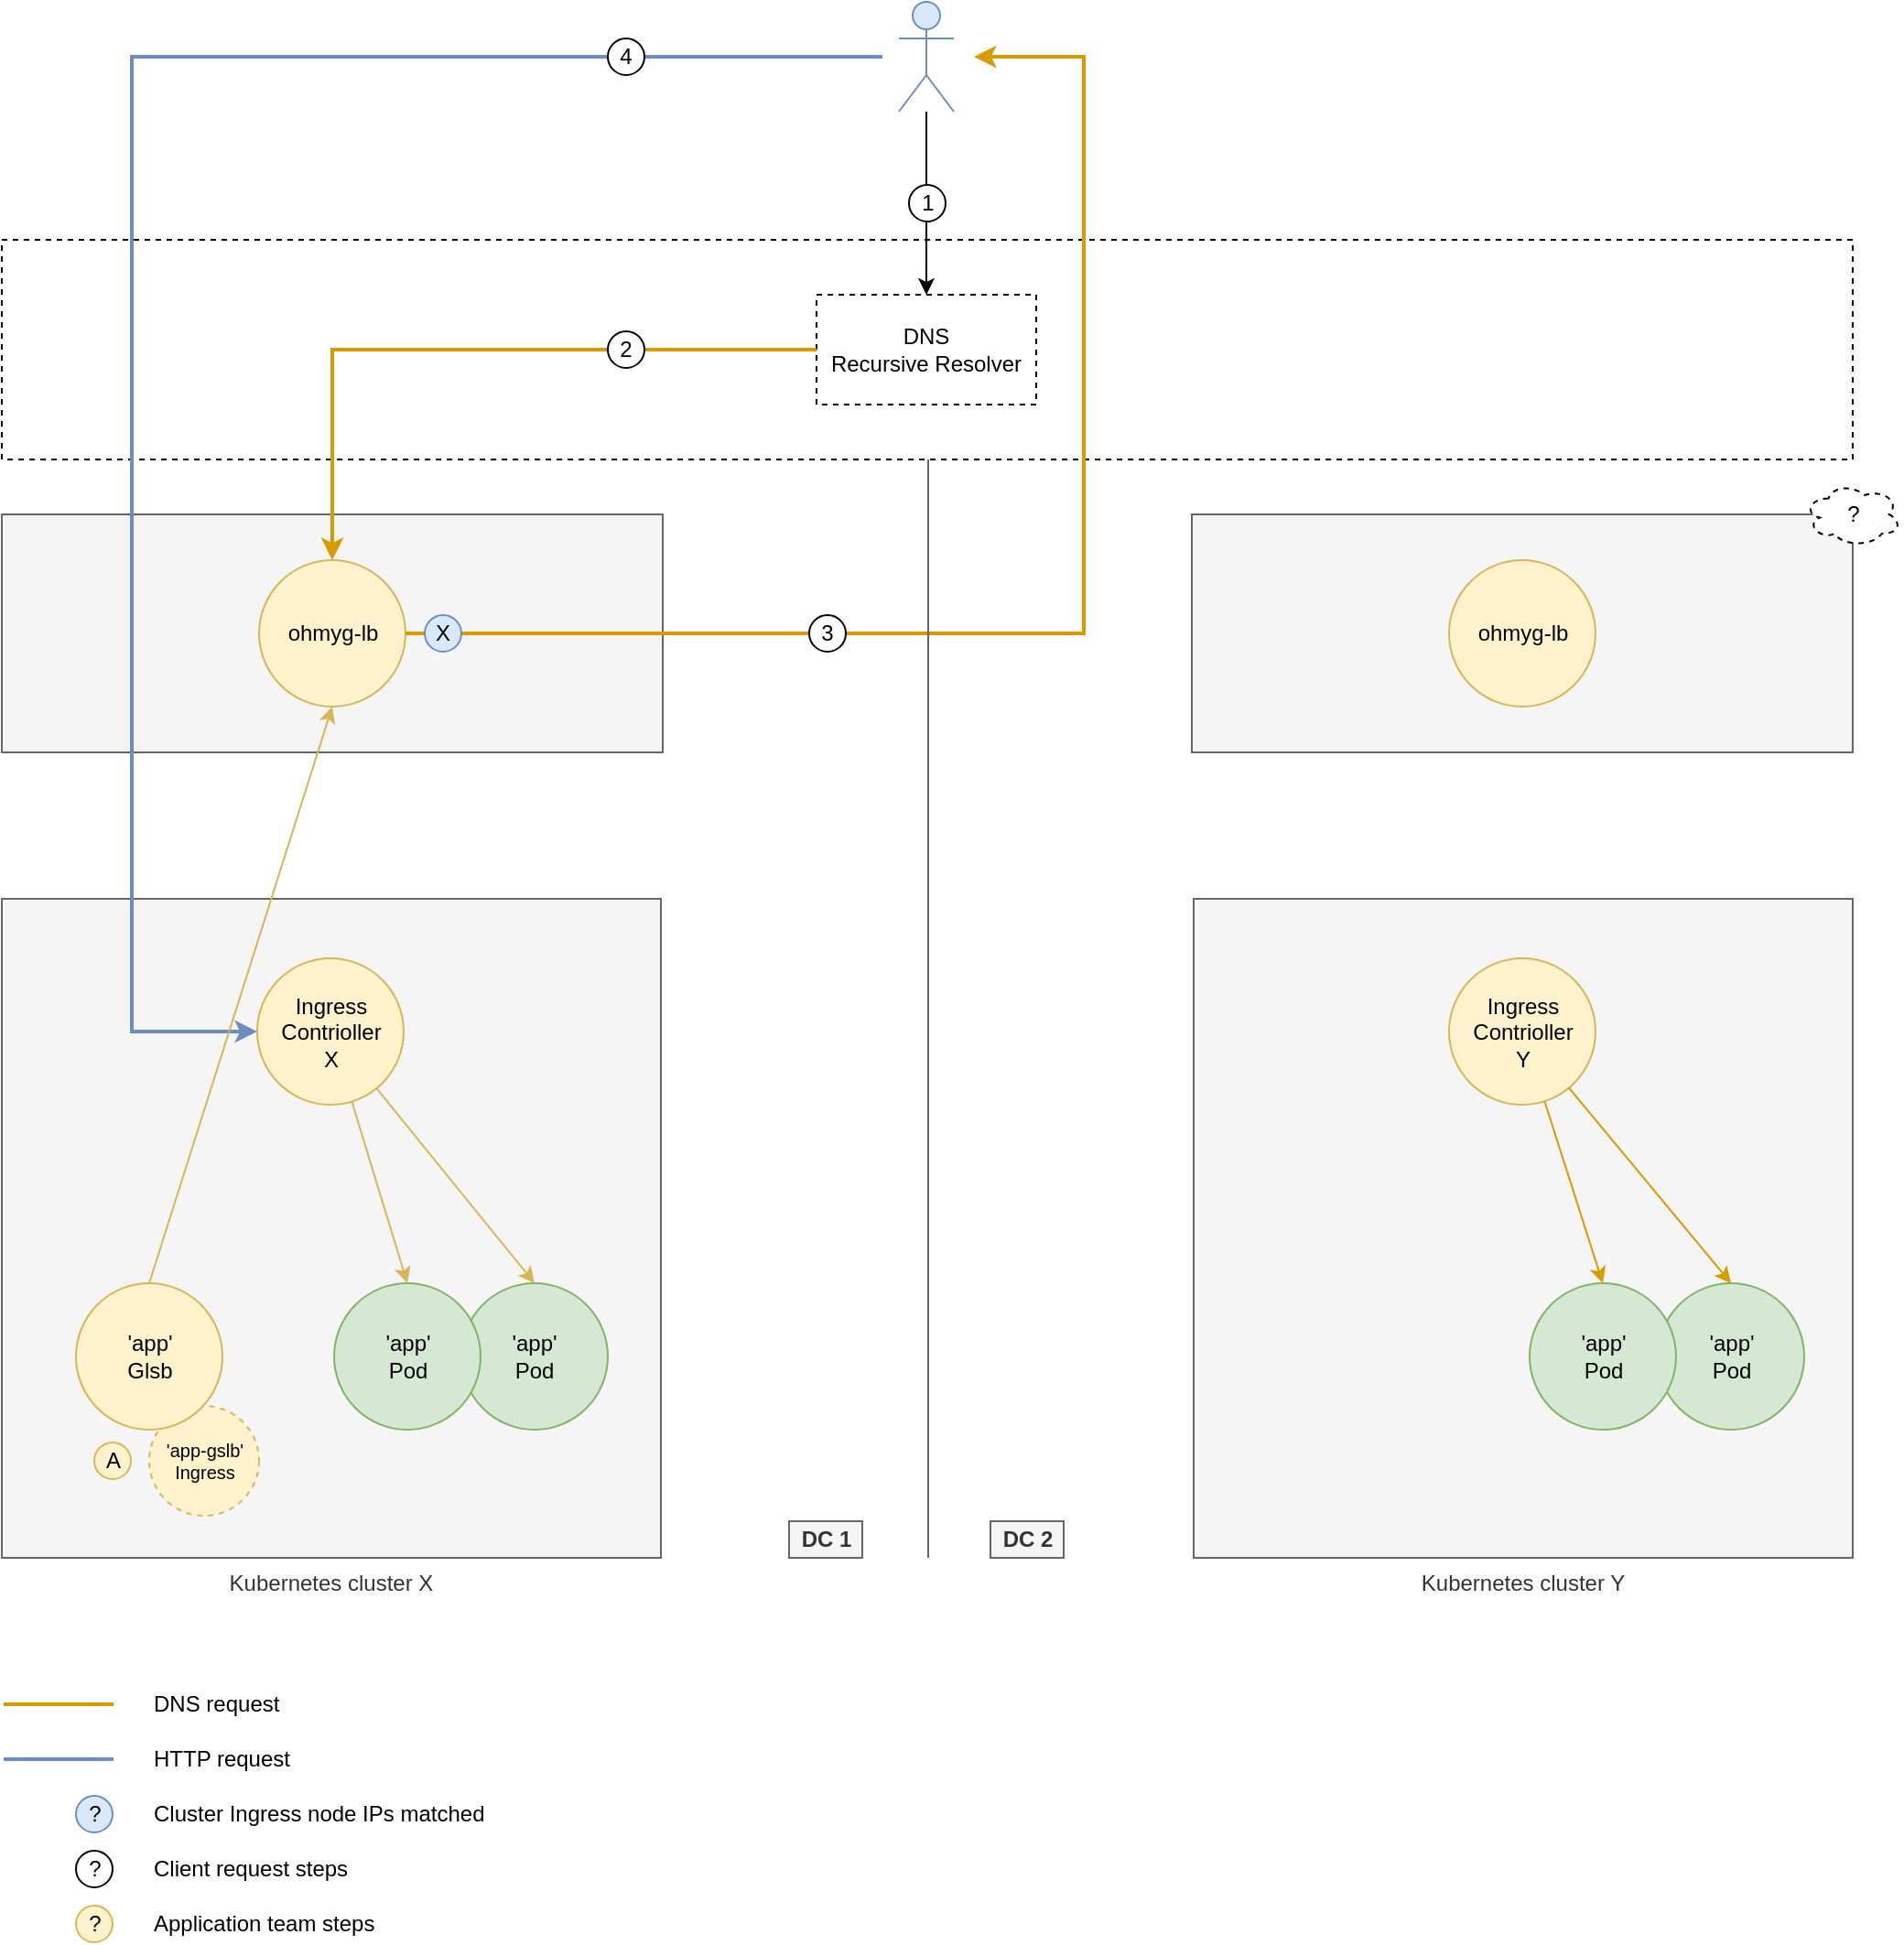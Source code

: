 <mxfile version="12.2.2" type="device" pages="1"><diagram id="m2snNibHVOgX9IZcK9sQ" name="Page-1"><mxGraphModel dx="1316" dy="1034" grid="1" gridSize="10" guides="1" tooltips="1" connect="1" arrows="1" fold="1" page="1" pageScale="1" pageWidth="1654" pageHeight="1169" math="0" shadow="0"><root><mxCell id="0"/><mxCell id="1" parent="0"/><mxCell id="61hh7ba79Ea8MjFy1BD7-10" value="" style="rounded=0;whiteSpace=wrap;html=1;dashed=1;" parent="1" vertex="1"><mxGeometry x="79" y="160" width="1011" height="120" as="geometry"/></mxCell><mxCell id="61hh7ba79Ea8MjFy1BD7-31" style="edgeStyle=orthogonalEdgeStyle;rounded=0;orthogonalLoop=1;jettySize=auto;html=1;entryX=0.5;entryY=0;entryDx=0;entryDy=0;" parent="1" source="61hh7ba79Ea8MjFy1BD7-11" target="61hh7ba79Ea8MjFy1BD7-8" edge="1"><mxGeometry relative="1" as="geometry"/></mxCell><mxCell id="61hh7ba79Ea8MjFy1BD7-11" value="" style="shape=umlActor;verticalLabelPosition=bottom;labelBackgroundColor=#ffffff;verticalAlign=top;html=1;outlineConnect=0;fillColor=#dae8fc;strokeColor=#6c8ebf;" parent="1" vertex="1"><mxGeometry x="569" y="30" width="30" height="60" as="geometry"/></mxCell><mxCell id="61hh7ba79Ea8MjFy1BD7-8" value="DNS&lt;br&gt;Recursive Resolver" style="rounded=0;whiteSpace=wrap;html=1;dashed=1;" parent="1" vertex="1"><mxGeometry x="524" y="190" width="120" height="60" as="geometry"/></mxCell><mxCell id="61hh7ba79Ea8MjFy1BD7-17" value="1" style="ellipse;whiteSpace=wrap;html=1;aspect=fixed;" parent="1" vertex="1"><mxGeometry x="574.5" y="130" width="20" height="20" as="geometry"/></mxCell><mxCell id="61hh7ba79Ea8MjFy1BD7-23" value="Kubernetes cluster X" style="rounded=0;whiteSpace=wrap;html=1;fillColor=#f5f5f5;strokeColor=#666666;fontColor=#333333;labelPosition=center;verticalLabelPosition=bottom;align=center;verticalAlign=top;" parent="1" vertex="1"><mxGeometry x="79" y="520" width="360" height="360" as="geometry"/></mxCell><mxCell id="61hh7ba79Ea8MjFy1BD7-4" value="Ingress Contrioller&lt;br&gt;X" style="ellipse;whiteSpace=wrap;html=1;aspect=fixed;fillColor=#fff2cc;strokeColor=#d6b656;" parent="1" vertex="1"><mxGeometry x="218.5" y="552.5" width="80" height="80" as="geometry"/></mxCell><mxCell id="61hh7ba79Ea8MjFy1BD7-5" value="'app'&lt;br&gt;Pod" style="ellipse;whiteSpace=wrap;html=1;aspect=fixed;fillColor=#d5e8d4;strokeColor=#82b366;" parent="1" vertex="1"><mxGeometry x="330" y="730" width="80" height="80" as="geometry"/></mxCell><mxCell id="61hh7ba79Ea8MjFy1BD7-47" style="edgeStyle=none;rounded=0;orthogonalLoop=1;jettySize=auto;html=1;entryX=0.5;entryY=0;entryDx=0;entryDy=0;fillColor=#fff2cc;strokeColor=#d6b656;" parent="1" source="61hh7ba79Ea8MjFy1BD7-4" target="61hh7ba79Ea8MjFy1BD7-5" edge="1"><mxGeometry relative="1" as="geometry"/></mxCell><mxCell id="61hh7ba79Ea8MjFy1BD7-6" value="'app'&lt;br&gt;Pod" style="ellipse;whiteSpace=wrap;html=1;aspect=fixed;fillColor=#d5e8d4;strokeColor=#82b366;" parent="1" vertex="1"><mxGeometry x="260.5" y="730" width="80" height="80" as="geometry"/></mxCell><mxCell id="61hh7ba79Ea8MjFy1BD7-46" style="rounded=0;orthogonalLoop=1;jettySize=auto;html=1;entryX=0.5;entryY=0;entryDx=0;entryDy=0;fillColor=#fff2cc;strokeColor=#d6b656;" parent="1" source="61hh7ba79Ea8MjFy1BD7-4" target="61hh7ba79Ea8MjFy1BD7-6" edge="1"><mxGeometry relative="1" as="geometry"/></mxCell><mxCell id="61hh7ba79Ea8MjFy1BD7-24" value="" style="rounded=0;whiteSpace=wrap;html=1;fillColor=#f5f5f5;strokeColor=#666666;fontColor=#333333;" parent="1" vertex="1"><mxGeometry x="79" y="310" width="361" height="130" as="geometry"/></mxCell><mxCell id="61hh7ba79Ea8MjFy1BD7-25" value="ohmyg-lb" style="ellipse;whiteSpace=wrap;html=1;aspect=fixed;fillColor=#fff2cc;strokeColor=#d6b656;" parent="1" vertex="1"><mxGeometry x="219.5" y="335" width="80" height="80" as="geometry"/></mxCell><mxCell id="61hh7ba79Ea8MjFy1BD7-58" style="edgeStyle=none;rounded=0;orthogonalLoop=1;jettySize=auto;html=1;exitX=1;exitY=0.5;exitDx=0;exitDy=0;dashed=1;" parent="1" source="61hh7ba79Ea8MjFy1BD7-24" target="61hh7ba79Ea8MjFy1BD7-24" edge="1"><mxGeometry relative="1" as="geometry"/></mxCell><mxCell id="61hh7ba79Ea8MjFy1BD7-68" value="z" style="rounded=0;whiteSpace=wrap;html=1;fillColor=#f5f5f5;strokeColor=#666666;fontColor=#333333;" parent="1" vertex="1"><mxGeometry x="729" y="310" width="361" height="130" as="geometry"/></mxCell><mxCell id="61hh7ba79Ea8MjFy1BD7-69" value="ohmyg-lb" style="ellipse;whiteSpace=wrap;html=1;aspect=fixed;fillColor=#fff2cc;strokeColor=#d6b656;" parent="1" vertex="1"><mxGeometry x="869.5" y="335" width="80" height="80" as="geometry"/></mxCell><mxCell id="61hh7ba79Ea8MjFy1BD7-43" style="edgeStyle=orthogonalEdgeStyle;rounded=0;orthogonalLoop=1;jettySize=auto;html=1;entryX=0;entryY=0.5;entryDx=0;entryDy=0;fillColor=#dae8fc;strokeColor=#6c8ebf;strokeWidth=2;" parent="1" target="61hh7ba79Ea8MjFy1BD7-4" edge="1"><mxGeometry relative="1" as="geometry"><mxPoint x="560" y="60" as="sourcePoint"/><Array as="points"><mxPoint x="150" y="60"/><mxPoint x="150" y="593"/></Array></mxGeometry></mxCell><mxCell id="61hh7ba79Ea8MjFy1BD7-35" style="edgeStyle=orthogonalEdgeStyle;rounded=0;orthogonalLoop=1;jettySize=auto;html=1;exitX=1;exitY=0.5;exitDx=0;exitDy=0;fillColor=#ffe6cc;strokeColor=#d79b00;strokeWidth=2;" parent="1" source="61hh7ba79Ea8MjFy1BD7-25" edge="1"><mxGeometry relative="1" as="geometry"><mxPoint x="363.999" y="375.333" as="sourcePoint"/><mxPoint x="610" y="60" as="targetPoint"/><Array as="points"><mxPoint x="670" y="375"/><mxPoint x="670" y="60"/></Array></mxGeometry></mxCell><mxCell id="61hh7ba79Ea8MjFy1BD7-26" style="edgeStyle=orthogonalEdgeStyle;rounded=0;orthogonalLoop=1;jettySize=auto;html=1;entryX=0.5;entryY=0;entryDx=0;entryDy=0;fillColor=#ffe6cc;strokeColor=#d79b00;strokeWidth=2;" parent="1" source="61hh7ba79Ea8MjFy1BD7-8" target="61hh7ba79Ea8MjFy1BD7-25" edge="1"><mxGeometry relative="1" as="geometry"><mxPoint x="305" y="333" as="targetPoint"/><Array as="points"><mxPoint x="260" y="220"/></Array></mxGeometry></mxCell><mxCell id="61hh7ba79Ea8MjFy1BD7-27" value="2" style="ellipse;whiteSpace=wrap;html=1;aspect=fixed;fillColor=#FFFFFF;" parent="1" vertex="1"><mxGeometry x="410" y="210" width="20" height="20" as="geometry"/></mxCell><mxCell id="61hh7ba79Ea8MjFy1BD7-44" value="4" style="ellipse;whiteSpace=wrap;html=1;aspect=fixed;fillColor=#FFFFFF;" parent="1" vertex="1"><mxGeometry x="410" y="50" width="20" height="20" as="geometry"/></mxCell><mxCell id="61hh7ba79Ea8MjFy1BD7-76" value="" style="endArrow=none;html=1;strokeWidth=1;fillColor=#f5f5f5;strokeColor=#666666;rounded=0;" parent="1" edge="1"><mxGeometry width="50" height="50" relative="1" as="geometry"><mxPoint x="585" y="880" as="sourcePoint"/><mxPoint x="585" y="280" as="targetPoint"/></mxGeometry></mxCell><mxCell id="61hh7ba79Ea8MjFy1BD7-78" value="DC 1" style="text;html=1;resizable=0;points=[];autosize=1;align=center;verticalAlign=top;spacingTop=-4;fontStyle=1;fillColor=#f5f5f5;strokeColor=#666666;fontColor=#333333;" parent="1" vertex="1"><mxGeometry x="509" y="860" width="40" height="20" as="geometry"/></mxCell><mxCell id="61hh7ba79Ea8MjFy1BD7-79" value="DC 2" style="text;html=1;resizable=0;points=[];autosize=1;align=center;verticalAlign=top;spacingTop=-4;fontStyle=1;fillColor=#f5f5f5;strokeColor=#666666;fontColor=#333333;" parent="1" vertex="1"><mxGeometry x="619" y="860" width="40" height="20" as="geometry"/></mxCell><mxCell id="61hh7ba79Ea8MjFy1BD7-33" value="3" style="ellipse;whiteSpace=wrap;html=1;aspect=fixed;fillColor=#FFFFFF;" parent="1" vertex="1"><mxGeometry x="520" y="365" width="20" height="20" as="geometry"/></mxCell><mxCell id="-YQMj2CaUPlplHrFfP-6-13" value="?" style="ellipse;shape=cloud;whiteSpace=wrap;html=1;dashed=1;" parent="1" vertex="1"><mxGeometry x="1063.5" y="292.5" width="53" height="35" as="geometry"/></mxCell><mxCell id="-YQMj2CaUPlplHrFfP-6-36" value="A" style="ellipse;whiteSpace=wrap;html=1;aspect=fixed;fillColor=#fff2cc;strokeColor=#d6b656;" parent="1" vertex="1"><mxGeometry x="129.5" y="817" width="20" height="20" as="geometry"/></mxCell><mxCell id="-YQMj2CaUPlplHrFfP-6-37" value="'app-gslb'&lt;br style=&quot;font-size: 10px;&quot;&gt;Ingress" style="ellipse;whiteSpace=wrap;html=1;aspect=fixed;fillColor=#fff2cc;strokeColor=#d6b656;fontSize=10;dashed=1;" parent="1" vertex="1"><mxGeometry x="159.5" y="797" width="60" height="60" as="geometry"/></mxCell><mxCell id="-YQMj2CaUPlplHrFfP-6-39" style="edgeStyle=none;rounded=0;orthogonalLoop=1;jettySize=auto;html=1;exitX=0.5;exitY=0;exitDx=0;exitDy=0;entryX=0.5;entryY=1;entryDx=0;entryDy=0;strokeWidth=1;fontSize=10;fillColor=#fff2cc;strokeColor=#d6b656;" parent="1" source="-YQMj2CaUPlplHrFfP-6-29" target="61hh7ba79Ea8MjFy1BD7-25" edge="1"><mxGeometry relative="1" as="geometry"/></mxCell><mxCell id="-YQMj2CaUPlplHrFfP-6-29" value="'app'&lt;br&gt;Glsb" style="ellipse;whiteSpace=wrap;html=1;aspect=fixed;fillColor=#fff2cc;strokeColor=#d6b656;" parent="1" vertex="1"><mxGeometry x="119.5" y="730" width="80" height="80" as="geometry"/></mxCell><mxCell id="-YQMj2CaUPlplHrFfP-6-42" value="Kubernetes cluster Y" style="rounded=0;whiteSpace=wrap;html=1;fillColor=#f5f5f5;strokeColor=#666666;fontColor=#333333;labelPosition=center;verticalLabelPosition=bottom;align=center;verticalAlign=top;" parent="1" vertex="1"><mxGeometry x="730" y="520" width="360" height="360" as="geometry"/></mxCell><mxCell id="-YQMj2CaUPlplHrFfP-6-43" value="Ingress Contrioller&lt;br&gt;Y" style="ellipse;whiteSpace=wrap;html=1;aspect=fixed;fillColor=#fff2cc;strokeColor=#d6b656;" parent="1" vertex="1"><mxGeometry x="869.5" y="552.5" width="80" height="80" as="geometry"/></mxCell><mxCell id="-YQMj2CaUPlplHrFfP-6-44" value="'app'&lt;br&gt;Pod" style="ellipse;whiteSpace=wrap;html=1;aspect=fixed;fillColor=#d5e8d4;strokeColor=#82b366;" parent="1" vertex="1"><mxGeometry x="983.5" y="730" width="80" height="80" as="geometry"/></mxCell><mxCell id="-YQMj2CaUPlplHrFfP-6-45" style="edgeStyle=none;rounded=0;orthogonalLoop=1;jettySize=auto;html=1;entryX=0.5;entryY=0;entryDx=0;entryDy=0;fillColor=#ffe6cc;strokeColor=#d79b00;" parent="1" source="-YQMj2CaUPlplHrFfP-6-43" target="-YQMj2CaUPlplHrFfP-6-44" edge="1"><mxGeometry relative="1" as="geometry"/></mxCell><mxCell id="-YQMj2CaUPlplHrFfP-6-46" value="'app'&lt;br&gt;Pod" style="ellipse;whiteSpace=wrap;html=1;aspect=fixed;fillColor=#d5e8d4;strokeColor=#82b366;" parent="1" vertex="1"><mxGeometry x="913.5" y="730" width="80" height="80" as="geometry"/></mxCell><mxCell id="-YQMj2CaUPlplHrFfP-6-47" style="rounded=0;orthogonalLoop=1;jettySize=auto;html=1;entryX=0.5;entryY=0;entryDx=0;entryDy=0;fillColor=#ffe6cc;strokeColor=#d79b00;" parent="1" source="-YQMj2CaUPlplHrFfP-6-43" target="-YQMj2CaUPlplHrFfP-6-46" edge="1"><mxGeometry relative="1" as="geometry"/></mxCell><mxCell id="p5f6BSRqvIPZz9lcX4P8-1" value="X" style="ellipse;whiteSpace=wrap;html=1;aspect=fixed;fillColor=#dae8fc;strokeColor=#6c8ebf;" parent="1" vertex="1"><mxGeometry x="310" y="365" width="20" height="20" as="geometry"/></mxCell><mxCell id="ZlbpdEOetZkziZLN8NzP-3" value="" style="group" vertex="1" connectable="0" parent="1"><mxGeometry x="80" y="980" width="201" height="20" as="geometry"/></mxCell><mxCell id="ZlbpdEOetZkziZLN8NzP-1" value="" style="endArrow=none;html=1;fillColor=#dae8fc;strokeColor=#6c8ebf;strokeWidth=2;" edge="1" parent="ZlbpdEOetZkziZLN8NzP-3"><mxGeometry width="50" height="50" relative="1" as="geometry"><mxPoint y="10" as="sourcePoint"/><mxPoint x="60" y="10" as="targetPoint"/></mxGeometry></mxCell><mxCell id="ZlbpdEOetZkziZLN8NzP-2" value="HTTP request" style="text;html=1;strokeColor=none;fillColor=none;align=left;verticalAlign=middle;whiteSpace=wrap;rounded=0;" vertex="1" parent="ZlbpdEOetZkziZLN8NzP-3"><mxGeometry x="80" width="121" height="20" as="geometry"/></mxCell><mxCell id="ZlbpdEOetZkziZLN8NzP-14" value="" style="group" vertex="1" connectable="0" parent="1"><mxGeometry x="80" y="950" width="201" height="20" as="geometry"/></mxCell><mxCell id="ZlbpdEOetZkziZLN8NzP-5" value="" style="endArrow=none;html=1;fillColor=#ffe6cc;strokeColor=#d79b00;strokeWidth=2;" edge="1" parent="ZlbpdEOetZkziZLN8NzP-14"><mxGeometry width="50" height="50" relative="1" as="geometry"><mxPoint y="10" as="sourcePoint"/><mxPoint x="60" y="10" as="targetPoint"/></mxGeometry></mxCell><mxCell id="ZlbpdEOetZkziZLN8NzP-6" value="DNS request" style="text;html=1;strokeColor=none;fillColor=none;align=left;verticalAlign=middle;whiteSpace=wrap;rounded=0;" vertex="1" parent="ZlbpdEOetZkziZLN8NzP-14"><mxGeometry x="80" width="121" height="20" as="geometry"/></mxCell><mxCell id="ZlbpdEOetZkziZLN8NzP-15" value="" style="group" vertex="1" connectable="0" parent="1"><mxGeometry x="119.5" y="1010" width="240.5" height="20" as="geometry"/></mxCell><mxCell id="ZlbpdEOetZkziZLN8NzP-8" value="?" style="ellipse;whiteSpace=wrap;html=1;aspect=fixed;fillColor=#dae8fc;strokeColor=#6c8ebf;" vertex="1" parent="ZlbpdEOetZkziZLN8NzP-15"><mxGeometry width="20" height="20" as="geometry"/></mxCell><mxCell id="ZlbpdEOetZkziZLN8NzP-9" value="Cluster Ingress node IPs matched" style="text;html=1;strokeColor=none;fillColor=none;align=left;verticalAlign=middle;whiteSpace=wrap;rounded=0;" vertex="1" parent="ZlbpdEOetZkziZLN8NzP-15"><mxGeometry x="40.5" width="200" height="20" as="geometry"/></mxCell><mxCell id="ZlbpdEOetZkziZLN8NzP-16" value="" style="group" vertex="1" connectable="0" parent="1"><mxGeometry x="119.5" y="1040" width="240.5" height="20" as="geometry"/></mxCell><mxCell id="ZlbpdEOetZkziZLN8NzP-10" value="?" style="ellipse;whiteSpace=wrap;html=1;aspect=fixed;fillColor=#FFFFFF;" vertex="1" parent="ZlbpdEOetZkziZLN8NzP-16"><mxGeometry width="20" height="20" as="geometry"/></mxCell><mxCell id="ZlbpdEOetZkziZLN8NzP-11" value="Client request steps" style="text;html=1;strokeColor=none;fillColor=none;align=left;verticalAlign=middle;whiteSpace=wrap;rounded=0;" vertex="1" parent="ZlbpdEOetZkziZLN8NzP-16"><mxGeometry x="40.5" width="200" height="20" as="geometry"/></mxCell><mxCell id="ZlbpdEOetZkziZLN8NzP-17" value="" style="group" vertex="1" connectable="0" parent="1"><mxGeometry x="119.5" y="1070" width="240.5" height="20" as="geometry"/></mxCell><mxCell id="ZlbpdEOetZkziZLN8NzP-12" value="?" style="ellipse;whiteSpace=wrap;html=1;aspect=fixed;fillColor=#fff2cc;strokeColor=#d6b656;" vertex="1" parent="ZlbpdEOetZkziZLN8NzP-17"><mxGeometry width="20" height="20" as="geometry"/></mxCell><mxCell id="ZlbpdEOetZkziZLN8NzP-13" value="Application team steps" style="text;html=1;strokeColor=none;fillColor=none;align=left;verticalAlign=middle;whiteSpace=wrap;rounded=0;" vertex="1" parent="ZlbpdEOetZkziZLN8NzP-17"><mxGeometry x="40.5" width="200" height="20" as="geometry"/></mxCell></root></mxGraphModel></diagram></mxfile>